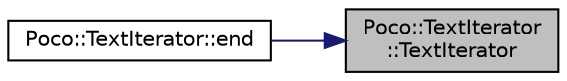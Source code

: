 digraph "Poco::TextIterator::TextIterator"
{
 // LATEX_PDF_SIZE
  edge [fontname="Helvetica",fontsize="10",labelfontname="Helvetica",labelfontsize="10"];
  node [fontname="Helvetica",fontsize="10",shape=record];
  rankdir="RL";
  Node1 [label="Poco::TextIterator\l::TextIterator",height=0.2,width=0.4,color="black", fillcolor="grey75", style="filled", fontcolor="black",tooltip=" "];
  Node1 -> Node2 [dir="back",color="midnightblue",fontsize="10",style="solid"];
  Node2 [label="Poco::TextIterator::end",height=0.2,width=0.4,color="black", fillcolor="white", style="filled",URL="$classPoco_1_1TextIterator.html#a8bc15c412c1510d89fe84a643917bf33",tooltip="Compares two iterators for inequality."];
}

